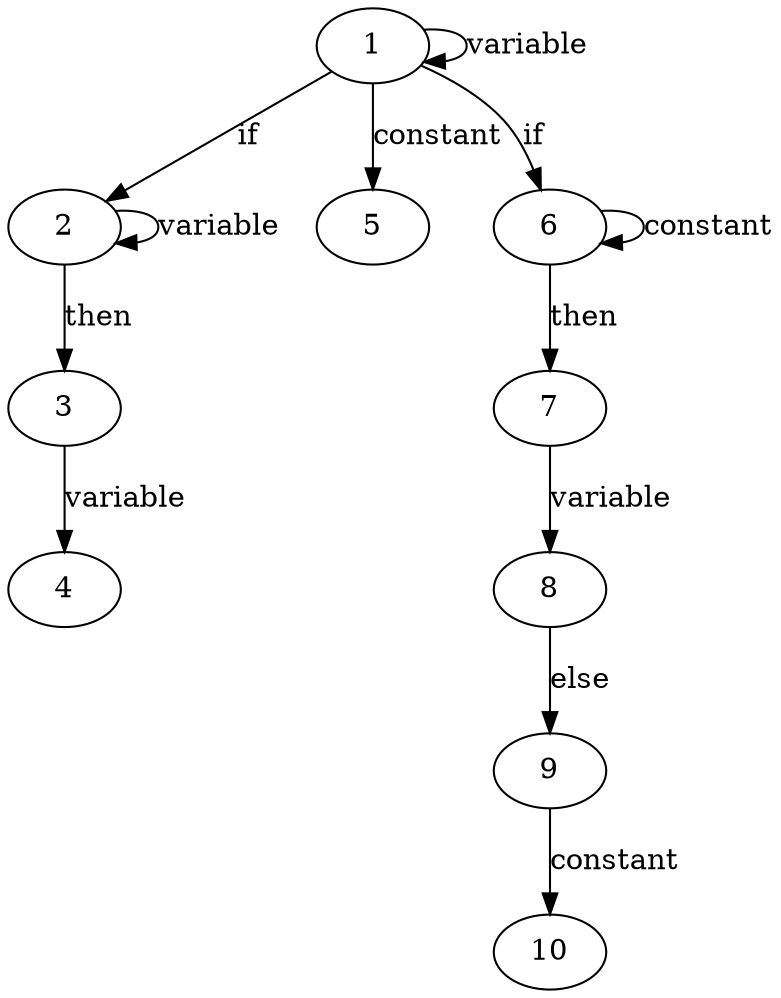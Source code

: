 digraph G {
1;
2;
3;
4;
5;
6;
7;
8;
9;
10;
1 -> 1  [key=0, label=variable];
1 -> 2  [key=0, label=if];
2 -> 2  [key=0, label=variable];
2 -> 3  [key=0, label=constant];
2 -> 3  [key=0, label=then];
3 -> 4  [key=0, label=variable];
1 -> 5  [key=0, label=constant];
1 -> 6  [key=0, label=if];
6 -> 6  [key=0, label=constant];
6 -> 7  [key=0, label=then];
7 -> 8  [key=0, label=variable];
8 -> 9  [key=0, label=else];
9 -> 10 [key=0, label=constant];
}
